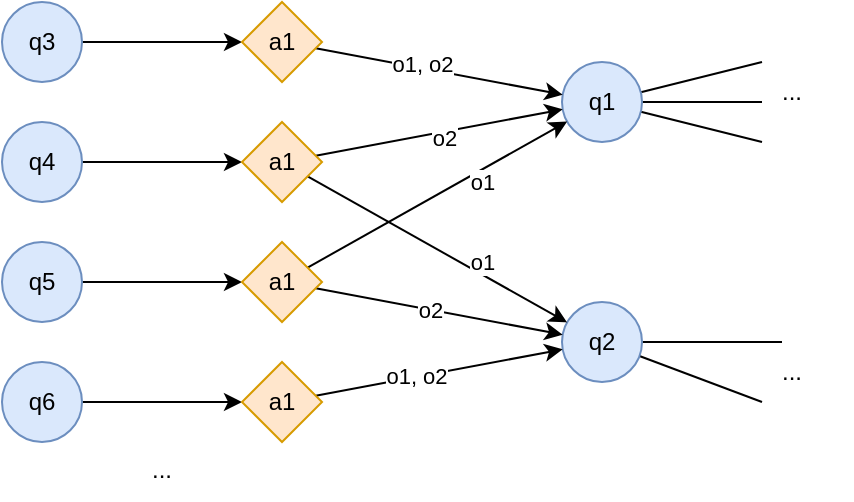 <mxfile version="20.6.1" type="device" pages="2"><diagram id="MVy_TFlrahvx4tFihHaz" name="exhaustive-backup"><mxGraphModel dx="1181" dy="661" grid="1" gridSize="10" guides="1" tooltips="1" connect="1" arrows="1" fold="1" page="1" pageScale="1" pageWidth="1169" pageHeight="827" math="0" shadow="0"><root><mxCell id="0"/><mxCell id="1" parent="0"/><mxCell id="obQ3htd_sz3xnoztkVlF-32" style="edgeStyle=none;rounded=0;orthogonalLoop=1;jettySize=auto;html=1;endArrow=none;endFill=0;" edge="1" parent="1" source="obQ3htd_sz3xnoztkVlF-1"><mxGeometry relative="1" as="geometry"><mxPoint x="540" y="210" as="targetPoint"/></mxGeometry></mxCell><mxCell id="obQ3htd_sz3xnoztkVlF-41" style="edgeStyle=none;rounded=0;orthogonalLoop=1;jettySize=auto;html=1;endArrow=none;endFill=0;" edge="1" parent="1" source="obQ3htd_sz3xnoztkVlF-1"><mxGeometry relative="1" as="geometry"><mxPoint x="540" y="230" as="targetPoint"/></mxGeometry></mxCell><mxCell id="obQ3htd_sz3xnoztkVlF-42" style="edgeStyle=none;rounded=0;orthogonalLoop=1;jettySize=auto;html=1;endArrow=none;endFill=0;" edge="1" parent="1" source="obQ3htd_sz3xnoztkVlF-1"><mxGeometry relative="1" as="geometry"><mxPoint x="540" y="250" as="targetPoint"/></mxGeometry></mxCell><mxCell id="obQ3htd_sz3xnoztkVlF-1" value="q1" style="ellipse;whiteSpace=wrap;html=1;aspect=fixed;fillColor=#dae8fc;strokeColor=#6c8ebf;" vertex="1" parent="1"><mxGeometry x="440" y="210" width="40" height="40" as="geometry"/></mxCell><mxCell id="obQ3htd_sz3xnoztkVlF-43" style="edgeStyle=none;rounded=0;orthogonalLoop=1;jettySize=auto;html=1;endArrow=none;endFill=0;" edge="1" parent="1" source="obQ3htd_sz3xnoztkVlF-2"><mxGeometry relative="1" as="geometry"><mxPoint x="550" y="350" as="targetPoint"/></mxGeometry></mxCell><mxCell id="obQ3htd_sz3xnoztkVlF-44" style="edgeStyle=none;rounded=0;orthogonalLoop=1;jettySize=auto;html=1;endArrow=none;endFill=0;" edge="1" parent="1" source="obQ3htd_sz3xnoztkVlF-2"><mxGeometry relative="1" as="geometry"><mxPoint x="540" y="380" as="targetPoint"/></mxGeometry></mxCell><mxCell id="obQ3htd_sz3xnoztkVlF-2" value="q2" style="ellipse;whiteSpace=wrap;html=1;aspect=fixed;fillColor=#dae8fc;strokeColor=#6c8ebf;" vertex="1" parent="1"><mxGeometry x="440" y="330" width="40" height="40" as="geometry"/></mxCell><mxCell id="obQ3htd_sz3xnoztkVlF-36" style="edgeStyle=none;rounded=0;orthogonalLoop=1;jettySize=auto;html=1;" edge="1" parent="1" source="obQ3htd_sz3xnoztkVlF-4" target="obQ3htd_sz3xnoztkVlF-6"><mxGeometry relative="1" as="geometry"/></mxCell><mxCell id="obQ3htd_sz3xnoztkVlF-4" value="q3" style="ellipse;whiteSpace=wrap;html=1;aspect=fixed;fillColor=#dae8fc;strokeColor=#6c8ebf;" vertex="1" parent="1"><mxGeometry x="160" y="180" width="40" height="40" as="geometry"/></mxCell><mxCell id="obQ3htd_sz3xnoztkVlF-8" style="rounded=0;orthogonalLoop=1;jettySize=auto;html=1;" edge="1" parent="1" source="obQ3htd_sz3xnoztkVlF-6" target="obQ3htd_sz3xnoztkVlF-1"><mxGeometry relative="1" as="geometry"/></mxCell><mxCell id="obQ3htd_sz3xnoztkVlF-9" value="o1, o2" style="edgeLabel;html=1;align=center;verticalAlign=middle;resizable=0;points=[];" vertex="1" connectable="0" parent="obQ3htd_sz3xnoztkVlF-8"><mxGeometry x="-0.156" y="2" relative="1" as="geometry"><mxPoint as="offset"/></mxGeometry></mxCell><mxCell id="obQ3htd_sz3xnoztkVlF-6" value="a1" style="rhombus;whiteSpace=wrap;html=1;aspect=fixed;fillColor=#ffe6cc;strokeColor=#d79b00;" vertex="1" parent="1"><mxGeometry x="280" y="180" width="40" height="40" as="geometry"/></mxCell><mxCell id="obQ3htd_sz3xnoztkVlF-37" style="edgeStyle=none;rounded=0;orthogonalLoop=1;jettySize=auto;html=1;" edge="1" parent="1" source="obQ3htd_sz3xnoztkVlF-13" target="obQ3htd_sz3xnoztkVlF-14"><mxGeometry relative="1" as="geometry"/></mxCell><mxCell id="obQ3htd_sz3xnoztkVlF-13" value="q4" style="ellipse;whiteSpace=wrap;html=1;aspect=fixed;fillColor=#dae8fc;strokeColor=#6c8ebf;" vertex="1" parent="1"><mxGeometry x="160" y="240" width="40" height="40" as="geometry"/></mxCell><mxCell id="obQ3htd_sz3xnoztkVlF-15" style="edgeStyle=none;rounded=0;orthogonalLoop=1;jettySize=auto;html=1;" edge="1" parent="1" source="obQ3htd_sz3xnoztkVlF-14" target="obQ3htd_sz3xnoztkVlF-1"><mxGeometry relative="1" as="geometry"/></mxCell><mxCell id="obQ3htd_sz3xnoztkVlF-31" value="o2" style="edgeLabel;html=1;align=center;verticalAlign=middle;resizable=0;points=[];" vertex="1" connectable="0" parent="obQ3htd_sz3xnoztkVlF-15"><mxGeometry x="-0.169" y="2" relative="1" as="geometry"><mxPoint x="13" y="2" as="offset"/></mxGeometry></mxCell><mxCell id="obQ3htd_sz3xnoztkVlF-16" style="edgeStyle=none;rounded=0;orthogonalLoop=1;jettySize=auto;html=1;" edge="1" parent="1" source="obQ3htd_sz3xnoztkVlF-14" target="obQ3htd_sz3xnoztkVlF-2"><mxGeometry relative="1" as="geometry"/></mxCell><mxCell id="obQ3htd_sz3xnoztkVlF-30" value="o1" style="edgeLabel;html=1;align=center;verticalAlign=middle;resizable=0;points=[];" vertex="1" connectable="0" parent="obQ3htd_sz3xnoztkVlF-16"><mxGeometry x="0.342" relative="1" as="geometry"><mxPoint y="-6" as="offset"/></mxGeometry></mxCell><mxCell id="obQ3htd_sz3xnoztkVlF-14" value="a1" style="rhombus;whiteSpace=wrap;html=1;aspect=fixed;fillColor=#ffe6cc;strokeColor=#d79b00;" vertex="1" parent="1"><mxGeometry x="280" y="240" width="40" height="40" as="geometry"/></mxCell><mxCell id="obQ3htd_sz3xnoztkVlF-38" style="edgeStyle=none;rounded=0;orthogonalLoop=1;jettySize=auto;html=1;" edge="1" parent="1" source="obQ3htd_sz3xnoztkVlF-18" target="obQ3htd_sz3xnoztkVlF-19"><mxGeometry relative="1" as="geometry"/></mxCell><mxCell id="obQ3htd_sz3xnoztkVlF-18" value="q5" style="ellipse;whiteSpace=wrap;html=1;aspect=fixed;fillColor=#dae8fc;strokeColor=#6c8ebf;" vertex="1" parent="1"><mxGeometry x="160" y="300" width="40" height="40" as="geometry"/></mxCell><mxCell id="obQ3htd_sz3xnoztkVlF-23" style="edgeStyle=none;rounded=0;orthogonalLoop=1;jettySize=auto;html=1;" edge="1" parent="1" source="obQ3htd_sz3xnoztkVlF-19" target="obQ3htd_sz3xnoztkVlF-2"><mxGeometry relative="1" as="geometry"/></mxCell><mxCell id="obQ3htd_sz3xnoztkVlF-27" value="o2" style="edgeLabel;html=1;align=center;verticalAlign=middle;resizable=0;points=[];" vertex="1" connectable="0" parent="obQ3htd_sz3xnoztkVlF-23"><mxGeometry x="-0.074" y="1" relative="1" as="geometry"><mxPoint y="1" as="offset"/></mxGeometry></mxCell><mxCell id="obQ3htd_sz3xnoztkVlF-24" style="edgeStyle=none;rounded=0;orthogonalLoop=1;jettySize=auto;html=1;" edge="1" parent="1" source="obQ3htd_sz3xnoztkVlF-19" target="obQ3htd_sz3xnoztkVlF-1"><mxGeometry relative="1" as="geometry"/></mxCell><mxCell id="obQ3htd_sz3xnoztkVlF-29" value="o1" style="edgeLabel;html=1;align=center;verticalAlign=middle;resizable=0;points=[];" vertex="1" connectable="0" parent="obQ3htd_sz3xnoztkVlF-24"><mxGeometry x="-0.627" y="-1" relative="1" as="geometry"><mxPoint x="62" y="-30" as="offset"/></mxGeometry></mxCell><mxCell id="obQ3htd_sz3xnoztkVlF-19" value="a1" style="rhombus;whiteSpace=wrap;html=1;aspect=fixed;fillColor=#ffe6cc;strokeColor=#d79b00;" vertex="1" parent="1"><mxGeometry x="280" y="300" width="40" height="40" as="geometry"/></mxCell><mxCell id="obQ3htd_sz3xnoztkVlF-39" style="edgeStyle=none;rounded=0;orthogonalLoop=1;jettySize=auto;html=1;" edge="1" parent="1" source="obQ3htd_sz3xnoztkVlF-21" target="obQ3htd_sz3xnoztkVlF-22"><mxGeometry relative="1" as="geometry"/></mxCell><mxCell id="obQ3htd_sz3xnoztkVlF-21" value="q6" style="ellipse;whiteSpace=wrap;html=1;aspect=fixed;fillColor=#dae8fc;strokeColor=#6c8ebf;" vertex="1" parent="1"><mxGeometry x="160" y="360" width="40" height="40" as="geometry"/></mxCell><mxCell id="obQ3htd_sz3xnoztkVlF-25" style="edgeStyle=none;rounded=0;orthogonalLoop=1;jettySize=auto;html=1;" edge="1" parent="1" source="obQ3htd_sz3xnoztkVlF-22" target="obQ3htd_sz3xnoztkVlF-2"><mxGeometry relative="1" as="geometry"/></mxCell><mxCell id="obQ3htd_sz3xnoztkVlF-26" value="o1, o2" style="edgeLabel;html=1;align=center;verticalAlign=middle;resizable=0;points=[];" vertex="1" connectable="0" parent="obQ3htd_sz3xnoztkVlF-25"><mxGeometry x="-0.371" relative="1" as="geometry"><mxPoint x="11" y="-3" as="offset"/></mxGeometry></mxCell><mxCell id="obQ3htd_sz3xnoztkVlF-22" value="a1" style="rhombus;whiteSpace=wrap;html=1;aspect=fixed;fillColor=#ffe6cc;strokeColor=#d79b00;" vertex="1" parent="1"><mxGeometry x="280" y="360" width="40" height="40" as="geometry"/></mxCell><mxCell id="obQ3htd_sz3xnoztkVlF-46" value="..." style="text;html=1;strokeColor=none;fillColor=none;align=center;verticalAlign=middle;whiteSpace=wrap;rounded=0;" vertex="1" parent="1"><mxGeometry x="210" y="399" width="60" height="30" as="geometry"/></mxCell><mxCell id="obQ3htd_sz3xnoztkVlF-47" value="..." style="text;html=1;strokeColor=none;fillColor=none;align=center;verticalAlign=middle;whiteSpace=wrap;rounded=0;" vertex="1" parent="1"><mxGeometry x="525" y="350" width="60" height="30" as="geometry"/></mxCell><mxCell id="obQ3htd_sz3xnoztkVlF-48" value="..." style="text;html=1;strokeColor=none;fillColor=none;align=center;verticalAlign=middle;whiteSpace=wrap;rounded=0;" vertex="1" parent="1"><mxGeometry x="525" y="210" width="60" height="30" as="geometry"/></mxCell></root></mxGraphModel></diagram><diagram id="qOJnyEWflGdZ5CCu8p_-" name="fsc"><mxGraphModel dx="1181" dy="661" grid="1" gridSize="10" guides="1" tooltips="1" connect="1" arrows="1" fold="1" page="1" pageScale="1" pageWidth="1169" pageHeight="827" math="0" shadow="0"><root><mxCell id="0"/><mxCell id="1" parent="0"/><mxCell id="DLr5lT490FnyK6hsYGxa-40" style="edgeStyle=none;rounded=0;orthogonalLoop=1;jettySize=auto;html=1;endArrow=classic;endFill=1;" edge="1" parent="1" source="DLr5lT490FnyK6hsYGxa-7" target="DLr5lT490FnyK6hsYGxa-12"><mxGeometry relative="1" as="geometry"/></mxCell><mxCell id="DLr5lT490FnyK6hsYGxa-44" value="0.2" style="edgeLabel;html=1;align=center;verticalAlign=middle;resizable=0;points=[];" vertex="1" connectable="0" parent="DLr5lT490FnyK6hsYGxa-40"><mxGeometry x="-0.057" y="2" relative="1" as="geometry"><mxPoint as="offset"/></mxGeometry></mxCell><mxCell id="DLr5lT490FnyK6hsYGxa-41" style="edgeStyle=none;rounded=0;orthogonalLoop=1;jettySize=auto;html=1;endArrow=classic;endFill=1;" edge="1" parent="1" source="DLr5lT490FnyK6hsYGxa-7" target="DLr5lT490FnyK6hsYGxa-39"><mxGeometry relative="1" as="geometry"/></mxCell><mxCell id="DLr5lT490FnyK6hsYGxa-45" value="0.8" style="edgeLabel;html=1;align=center;verticalAlign=middle;resizable=0;points=[];" vertex="1" connectable="0" parent="DLr5lT490FnyK6hsYGxa-41"><mxGeometry x="-0.431" y="-1" relative="1" as="geometry"><mxPoint x="1" y="9" as="offset"/></mxGeometry></mxCell><mxCell id="DLr5lT490FnyK6hsYGxa-7" value="q0" style="ellipse;whiteSpace=wrap;html=1;aspect=fixed;fillColor=#dae8fc;strokeColor=#6c8ebf;" vertex="1" parent="1"><mxGeometry x="320" y="240" width="40" height="40" as="geometry"/></mxCell><mxCell id="mSyzKFYgjxHfduIa2KDk-22" style="edgeStyle=none;rounded=0;orthogonalLoop=1;jettySize=auto;html=1;endArrow=classic;endFill=1;" edge="1" parent="1" source="DLr5lT490FnyK6hsYGxa-12" target="mSyzKFYgjxHfduIa2KDk-21"><mxGeometry relative="1" as="geometry"/></mxCell><mxCell id="mSyzKFYgjxHfduIa2KDk-29" style="edgeStyle=none;rounded=0;orthogonalLoop=1;jettySize=auto;html=1;endArrow=classic;endFill=1;" edge="1" parent="1" source="DLr5lT490FnyK6hsYGxa-12" target="mSyzKFYgjxHfduIa2KDk-28"><mxGeometry relative="1" as="geometry"/></mxCell><mxCell id="DLr5lT490FnyK6hsYGxa-12" value="a1" style="rhombus;whiteSpace=wrap;html=1;aspect=fixed;fillColor=#ffe6cc;strokeColor=#d79b00;" vertex="1" parent="1"><mxGeometry x="400" y="240" width="40" height="40" as="geometry"/></mxCell><mxCell id="mSyzKFYgjxHfduIa2KDk-2" value="" style="edgeStyle=orthogonalEdgeStyle;curved=1;rounded=0;orthogonalLoop=1;jettySize=auto;html=1;endArrow=classic;endFill=1;" edge="1" parent="1" source="DLr5lT490FnyK6hsYGxa-39" target="mSyzKFYgjxHfduIa2KDk-1"><mxGeometry relative="1" as="geometry"/></mxCell><mxCell id="mSyzKFYgjxHfduIa2KDk-8" style="rounded=0;orthogonalLoop=1;jettySize=auto;html=1;endArrow=classic;endFill=1;" edge="1" parent="1" source="DLr5lT490FnyK6hsYGxa-39" target="mSyzKFYgjxHfduIa2KDk-7"><mxGeometry relative="1" as="geometry"/></mxCell><mxCell id="DLr5lT490FnyK6hsYGxa-39" value="a2" style="rhombus;whiteSpace=wrap;html=1;aspect=fixed;fillColor=#ffe6cc;strokeColor=#d79b00;" vertex="1" parent="1"><mxGeometry x="320" y="320" width="40" height="40" as="geometry"/></mxCell><mxCell id="DLr5lT490FnyK6hsYGxa-53" style="edgeStyle=orthogonalEdgeStyle;curved=1;rounded=0;orthogonalLoop=1;jettySize=auto;html=1;endArrow=classic;endFill=1;" edge="1" parent="1" source="DLr5lT490FnyK6hsYGxa-42" target="DLr5lT490FnyK6hsYGxa-52"><mxGeometry relative="1" as="geometry"/></mxCell><mxCell id="DLr5lT490FnyK6hsYGxa-54" value="1" style="edgeLabel;html=1;align=center;verticalAlign=middle;resizable=0;points=[];" vertex="1" connectable="0" parent="DLr5lT490FnyK6hsYGxa-53"><mxGeometry x="-0.093" y="1" relative="1" as="geometry"><mxPoint as="offset"/></mxGeometry></mxCell><mxCell id="DLr5lT490FnyK6hsYGxa-42" value="q1" style="ellipse;whiteSpace=wrap;html=1;aspect=fixed;fillColor=#dae8fc;strokeColor=#6c8ebf;" vertex="1" parent="1"><mxGeometry x="480" y="394" width="40" height="40" as="geometry"/></mxCell><mxCell id="mSyzKFYgjxHfduIa2KDk-16" style="edgeStyle=orthogonalEdgeStyle;curved=1;rounded=0;orthogonalLoop=1;jettySize=auto;html=1;entryX=0.5;entryY=1;entryDx=0;entryDy=0;endArrow=classic;endFill=1;" edge="1" parent="1" source="DLr5lT490FnyK6hsYGxa-52" target="mSyzKFYgjxHfduIa2KDk-15"><mxGeometry relative="1" as="geometry"/></mxCell><mxCell id="mSyzKFYgjxHfduIa2KDk-32" style="edgeStyle=none;rounded=0;orthogonalLoop=1;jettySize=auto;html=1;endArrow=classic;endFill=1;" edge="1" parent="1" source="DLr5lT490FnyK6hsYGxa-52" target="mSyzKFYgjxHfduIa2KDk-31"><mxGeometry relative="1" as="geometry"/></mxCell><mxCell id="DLr5lT490FnyK6hsYGxa-52" value="a3" style="rhombus;whiteSpace=wrap;html=1;aspect=fixed;fillColor=#ffe6cc;strokeColor=#d79b00;" vertex="1" parent="1"><mxGeometry x="480" y="320" width="40" height="40" as="geometry"/></mxCell><mxCell id="mSyzKFYgjxHfduIa2KDk-3" style="edgeStyle=orthogonalEdgeStyle;curved=1;rounded=0;orthogonalLoop=1;jettySize=auto;html=1;entryX=0;entryY=0.5;entryDx=0;entryDy=0;endArrow=classic;endFill=1;" edge="1" parent="1" source="mSyzKFYgjxHfduIa2KDk-1" target="DLr5lT490FnyK6hsYGxa-7"><mxGeometry relative="1" as="geometry"><Array as="points"><mxPoint x="290" y="414"/><mxPoint x="290" y="260"/></Array></mxGeometry></mxCell><mxCell id="mSyzKFYgjxHfduIa2KDk-4" value="0.5" style="edgeLabel;html=1;align=center;verticalAlign=middle;resizable=0;points=[];" vertex="1" connectable="0" parent="mSyzKFYgjxHfduIa2KDk-3"><mxGeometry x="0.167" y="1" relative="1" as="geometry"><mxPoint as="offset"/></mxGeometry></mxCell><mxCell id="mSyzKFYgjxHfduIa2KDk-5" style="edgeStyle=orthogonalEdgeStyle;curved=1;rounded=0;orthogonalLoop=1;jettySize=auto;html=1;entryX=0;entryY=0.5;entryDx=0;entryDy=0;endArrow=classic;endFill=1;" edge="1" parent="1" source="mSyzKFYgjxHfduIa2KDk-1" target="DLr5lT490FnyK6hsYGxa-42"><mxGeometry relative="1" as="geometry"/></mxCell><mxCell id="mSyzKFYgjxHfduIa2KDk-6" value="0.5" style="edgeLabel;html=1;align=center;verticalAlign=middle;resizable=0;points=[];" vertex="1" connectable="0" parent="mSyzKFYgjxHfduIa2KDk-5"><mxGeometry x="0.393" y="22" relative="1" as="geometry"><mxPoint x="-20" y="12" as="offset"/></mxGeometry></mxCell><mxCell id="mSyzKFYgjxHfduIa2KDk-1" value="o1" style="ellipse;whiteSpace=wrap;html=1;aspect=fixed;fillColor=#f5f5f5;fontColor=#333333;strokeColor=#666666;" vertex="1" parent="1"><mxGeometry x="330" y="404" width="20" height="20" as="geometry"/></mxCell><mxCell id="mSyzKFYgjxHfduIa2KDk-11" style="rounded=0;orthogonalLoop=1;jettySize=auto;html=1;endArrow=classic;endFill=1;" edge="1" parent="1" source="mSyzKFYgjxHfduIa2KDk-7" target="DLr5lT490FnyK6hsYGxa-7"><mxGeometry relative="1" as="geometry"/></mxCell><mxCell id="mSyzKFYgjxHfduIa2KDk-12" value="1" style="edgeLabel;html=1;align=center;verticalAlign=middle;resizable=0;points=[];" vertex="1" connectable="0" parent="mSyzKFYgjxHfduIa2KDk-11"><mxGeometry x="-0.439" y="-2" relative="1" as="geometry"><mxPoint x="-2" y="-6" as="offset"/></mxGeometry></mxCell><mxCell id="mSyzKFYgjxHfduIa2KDk-7" value="o2" style="ellipse;whiteSpace=wrap;html=1;aspect=fixed;fillColor=#f5f5f5;fontColor=#333333;strokeColor=#666666;" vertex="1" parent="1"><mxGeometry x="380" y="330" width="20" height="20" as="geometry"/></mxCell><mxCell id="mSyzKFYgjxHfduIa2KDk-19" style="edgeStyle=orthogonalEdgeStyle;curved=1;rounded=0;orthogonalLoop=1;jettySize=auto;html=1;endArrow=classic;endFill=1;" edge="1" parent="1" source="mSyzKFYgjxHfduIa2KDk-15" target="DLr5lT490FnyK6hsYGxa-7"><mxGeometry relative="1" as="geometry"><Array as="points"><mxPoint x="500" y="210"/><mxPoint x="340" y="210"/></Array></mxGeometry></mxCell><mxCell id="mSyzKFYgjxHfduIa2KDk-27" value="0.75" style="edgeLabel;html=1;align=center;verticalAlign=middle;resizable=0;points=[];" vertex="1" connectable="0" parent="mSyzKFYgjxHfduIa2KDk-19"><mxGeometry x="0.052" y="2" relative="1" as="geometry"><mxPoint x="81" as="offset"/></mxGeometry></mxCell><mxCell id="mSyzKFYgjxHfduIa2KDk-20" style="edgeStyle=orthogonalEdgeStyle;curved=1;rounded=0;orthogonalLoop=1;jettySize=auto;html=1;endArrow=classic;endFill=1;" edge="1" parent="1" source="mSyzKFYgjxHfduIa2KDk-15" target="DLr5lT490FnyK6hsYGxa-42"><mxGeometry relative="1" as="geometry"><Array as="points"><mxPoint x="550" y="260"/><mxPoint x="550" y="414"/></Array></mxGeometry></mxCell><mxCell id="mSyzKFYgjxHfduIa2KDk-26" value="0.25" style="edgeLabel;html=1;align=center;verticalAlign=middle;resizable=0;points=[];" vertex="1" connectable="0" parent="mSyzKFYgjxHfduIa2KDk-20"><mxGeometry x="0.048" y="1" relative="1" as="geometry"><mxPoint as="offset"/></mxGeometry></mxCell><mxCell id="mSyzKFYgjxHfduIa2KDk-15" value="o1" style="ellipse;whiteSpace=wrap;html=1;aspect=fixed;fillColor=#f5f5f5;fontColor=#333333;strokeColor=#666666;" vertex="1" parent="1"><mxGeometry x="490" y="250" width="20" height="20" as="geometry"/></mxCell><mxCell id="mSyzKFYgjxHfduIa2KDk-23" style="edgeStyle=none;rounded=0;orthogonalLoop=1;jettySize=auto;html=1;endArrow=classic;endFill=1;" edge="1" parent="1" source="mSyzKFYgjxHfduIa2KDk-21" target="DLr5lT490FnyK6hsYGxa-7"><mxGeometry relative="1" as="geometry"/></mxCell><mxCell id="mSyzKFYgjxHfduIa2KDk-25" value="0.3" style="edgeLabel;html=1;align=center;verticalAlign=middle;resizable=0;points=[];" vertex="1" connectable="0" parent="mSyzKFYgjxHfduIa2KDk-23"><mxGeometry x="-0.21" y="-1" relative="1" as="geometry"><mxPoint as="offset"/></mxGeometry></mxCell><mxCell id="mSyzKFYgjxHfduIa2KDk-35" style="rounded=0;orthogonalLoop=1;jettySize=auto;html=1;endArrow=classic;endFill=1;" edge="1" parent="1" source="mSyzKFYgjxHfduIa2KDk-21" target="DLr5lT490FnyK6hsYGxa-42"><mxGeometry relative="1" as="geometry"/></mxCell><mxCell id="mSyzKFYgjxHfduIa2KDk-36" value="0.7" style="edgeLabel;html=1;align=center;verticalAlign=middle;resizable=0;points=[];" vertex="1" connectable="0" parent="mSyzKFYgjxHfduIa2KDk-35"><mxGeometry x="-0.582" relative="1" as="geometry"><mxPoint as="offset"/></mxGeometry></mxCell><mxCell id="mSyzKFYgjxHfduIa2KDk-21" value="o1" style="ellipse;whiteSpace=wrap;html=1;aspect=fixed;fillColor=#f5f5f5;fontColor=#333333;strokeColor=#666666;" vertex="1" parent="1"><mxGeometry x="410" y="300" width="20" height="20" as="geometry"/></mxCell><mxCell id="mSyzKFYgjxHfduIa2KDk-30" value="1" style="edgeStyle=none;rounded=0;orthogonalLoop=1;jettySize=auto;html=1;endArrow=classic;endFill=1;" edge="1" parent="1" source="mSyzKFYgjxHfduIa2KDk-28" target="DLr5lT490FnyK6hsYGxa-42"><mxGeometry relative="1" as="geometry"/></mxCell><mxCell id="mSyzKFYgjxHfduIa2KDk-28" value="o2" style="ellipse;whiteSpace=wrap;html=1;aspect=fixed;fillColor=#f5f5f5;fontColor=#333333;strokeColor=#666666;" vertex="1" parent="1"><mxGeometry x="450" y="300" width="20" height="20" as="geometry"/></mxCell><mxCell id="mSyzKFYgjxHfduIa2KDk-33" style="edgeStyle=orthogonalEdgeStyle;rounded=0;orthogonalLoop=1;jettySize=auto;html=1;endArrow=classic;endFill=1;curved=1;" edge="1" parent="1" source="mSyzKFYgjxHfduIa2KDk-31" target="DLr5lT490FnyK6hsYGxa-7"><mxGeometry relative="1" as="geometry"><Array as="points"><mxPoint x="470" y="210"/><mxPoint x="340" y="210"/></Array></mxGeometry></mxCell><mxCell id="mSyzKFYgjxHfduIa2KDk-34" value="1" style="edgeLabel;html=1;align=center;verticalAlign=middle;resizable=0;points=[];" vertex="1" connectable="0" parent="mSyzKFYgjxHfduIa2KDk-33"><mxGeometry x="-0.87" y="1" relative="1" as="geometry"><mxPoint x="-9" as="offset"/></mxGeometry></mxCell><mxCell id="mSyzKFYgjxHfduIa2KDk-31" value="o2" style="ellipse;whiteSpace=wrap;html=1;aspect=fixed;fillColor=#f5f5f5;fontColor=#333333;strokeColor=#666666;" vertex="1" parent="1"><mxGeometry x="460" y="250" width="20" height="20" as="geometry"/></mxCell></root></mxGraphModel></diagram></mxfile>